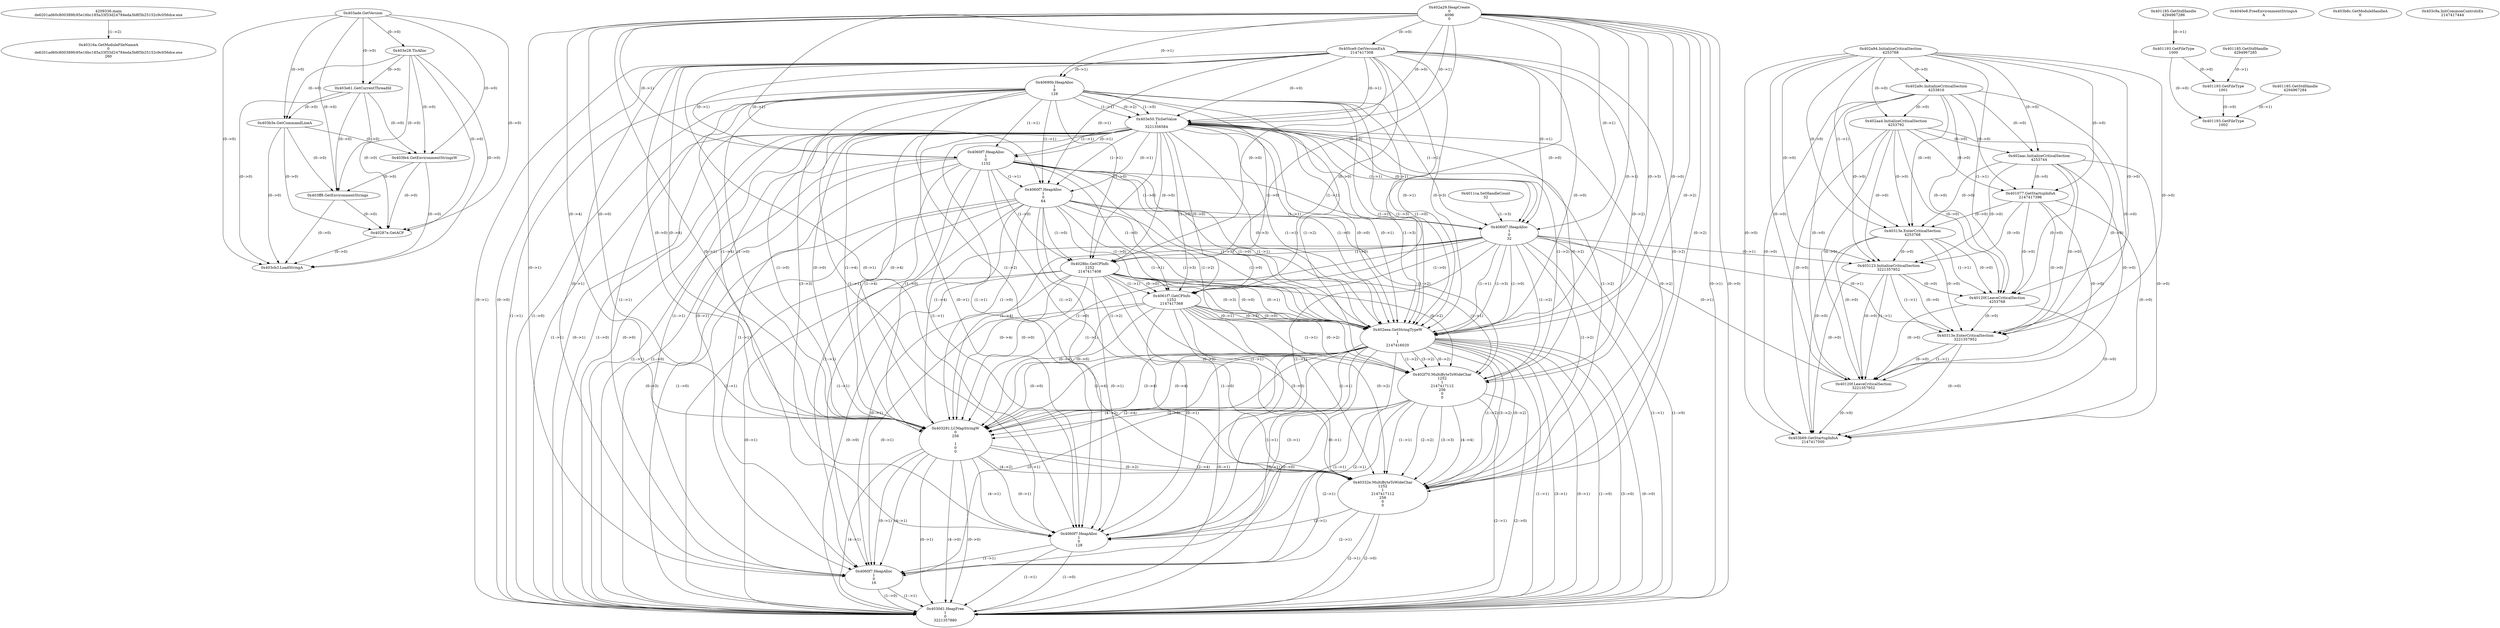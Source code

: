 // Global SCDG with merge call
digraph {
	0 [label="4209336.main
de6201ad60c800389fc95e16bc185a33f33d24784eda3b8f3b25152c9c056dce.exe"]
	1 [label="0x403ade.GetVersion
"]
	2 [label="0x402a29.HeapCreate
0
4096
0"]
	3 [label="0x405ce9.GetVersionExA
2147417308"]
	2 -> 3 [label="(0-->0)"]
	4 [label="0x402a94.InitializeCriticalSection
4253768"]
	5 [label="0x402a9c.InitializeCriticalSection
4253816"]
	4 -> 5 [label="(0-->0)"]
	6 [label="0x402aa4.InitializeCriticalSection
4253792"]
	4 -> 6 [label="(0-->0)"]
	5 -> 6 [label="(0-->0)"]
	7 [label="0x402aac.InitializeCriticalSection
4253744"]
	4 -> 7 [label="(0-->0)"]
	5 -> 7 [label="(0-->0)"]
	6 -> 7 [label="(0-->0)"]
	8 [label="0x403e28.TlsAlloc
"]
	1 -> 8 [label="(0-->0)"]
	9 [label="0x40690b.HeapAlloc
1
8
128"]
	2 -> 9 [label="(0-->1)"]
	3 -> 9 [label="(0-->1)"]
	10 [label="0x403e50.TlsSetValue
1
3221356584"]
	2 -> 10 [label="(0-->1)"]
	3 -> 10 [label="(0-->1)"]
	9 -> 10 [label="(1-->1)"]
	9 -> 10 [label="(0-->2)"]
	2 -> 10 [label="(0-->0)"]
	3 -> 10 [label="(0-->0)"]
	9 -> 10 [label="(1-->0)"]
	11 [label="0x403e61.GetCurrentThreadId
"]
	1 -> 11 [label="(0-->0)"]
	8 -> 11 [label="(0-->0)"]
	12 [label="0x4060f7.HeapAlloc
1
0
1152"]
	2 -> 12 [label="(0-->1)"]
	3 -> 12 [label="(0-->1)"]
	9 -> 12 [label="(1-->1)"]
	10 -> 12 [label="(1-->1)"]
	10 -> 12 [label="(0-->1)"]
	13 [label="0x401077.GetStartupInfoA
2147417396"]
	4 -> 13 [label="(0-->0)"]
	5 -> 13 [label="(0-->0)"]
	6 -> 13 [label="(0-->0)"]
	7 -> 13 [label="(0-->0)"]
	14 [label="0x401185.GetStdHandle
4294967286"]
	15 [label="0x401193.GetFileType
1000"]
	14 -> 15 [label="(0-->1)"]
	16 [label="0x401185.GetStdHandle
4294967285"]
	17 [label="0x401193.GetFileType
1001"]
	16 -> 17 [label="(0-->1)"]
	15 -> 17 [label="(0-->0)"]
	18 [label="0x401185.GetStdHandle
4294967284"]
	19 [label="0x401193.GetFileType
1002"]
	18 -> 19 [label="(0-->1)"]
	15 -> 19 [label="(0-->0)"]
	17 -> 19 [label="(0-->0)"]
	20 [label="0x4011ca.SetHandleCount
32"]
	21 [label="0x403b3e.GetCommandLineA
"]
	1 -> 21 [label="(0-->0)"]
	8 -> 21 [label="(0-->0)"]
	11 -> 21 [label="(0-->0)"]
	22 [label="0x403fe4.GetEnvironmentStringsW
"]
	1 -> 22 [label="(0-->0)"]
	8 -> 22 [label="(0-->0)"]
	11 -> 22 [label="(0-->0)"]
	21 -> 22 [label="(0-->0)"]
	23 [label="0x403ff8.GetEnvironmentStrings
"]
	1 -> 23 [label="(0-->0)"]
	8 -> 23 [label="(0-->0)"]
	11 -> 23 [label="(0-->0)"]
	21 -> 23 [label="(0-->0)"]
	22 -> 23 [label="(0-->0)"]
	24 [label="0x4060f7.HeapAlloc
1
0
64"]
	2 -> 24 [label="(0-->1)"]
	3 -> 24 [label="(0-->1)"]
	9 -> 24 [label="(1-->1)"]
	10 -> 24 [label="(1-->1)"]
	10 -> 24 [label="(0-->1)"]
	12 -> 24 [label="(1-->1)"]
	25 [label="0x4040e8.FreeEnvironmentStringsA
A"]
	26 [label="0x4060f7.HeapAlloc
1
0
32"]
	2 -> 26 [label="(0-->1)"]
	3 -> 26 [label="(0-->1)"]
	9 -> 26 [label="(1-->1)"]
	10 -> 26 [label="(1-->1)"]
	10 -> 26 [label="(0-->1)"]
	12 -> 26 [label="(1-->1)"]
	24 -> 26 [label="(1-->1)"]
	20 -> 26 [label="(1-->3)"]
	27 [label="0x40313e.EnterCriticalSection
4253768"]
	4 -> 27 [label="(1-->1)"]
	4 -> 27 [label="(0-->0)"]
	5 -> 27 [label="(0-->0)"]
	6 -> 27 [label="(0-->0)"]
	7 -> 27 [label="(0-->0)"]
	13 -> 27 [label="(0-->0)"]
	28 [label="0x403123.InitializeCriticalSection
3221357952"]
	26 -> 28 [label="(0-->1)"]
	4 -> 28 [label="(0-->0)"]
	5 -> 28 [label="(0-->0)"]
	6 -> 28 [label="(0-->0)"]
	7 -> 28 [label="(0-->0)"]
	13 -> 28 [label="(0-->0)"]
	27 -> 28 [label="(0-->0)"]
	29 [label="0x40120f.LeaveCriticalSection
4253768"]
	4 -> 29 [label="(1-->1)"]
	27 -> 29 [label="(1-->1)"]
	4 -> 29 [label="(0-->0)"]
	5 -> 29 [label="(0-->0)"]
	6 -> 29 [label="(0-->0)"]
	7 -> 29 [label="(0-->0)"]
	13 -> 29 [label="(0-->0)"]
	27 -> 29 [label="(0-->0)"]
	28 -> 29 [label="(0-->0)"]
	30 [label="0x40313e.EnterCriticalSection
3221357952"]
	26 -> 30 [label="(0-->1)"]
	28 -> 30 [label="(1-->1)"]
	4 -> 30 [label="(0-->0)"]
	5 -> 30 [label="(0-->0)"]
	6 -> 30 [label="(0-->0)"]
	7 -> 30 [label="(0-->0)"]
	13 -> 30 [label="(0-->0)"]
	27 -> 30 [label="(0-->0)"]
	28 -> 30 [label="(0-->0)"]
	29 -> 30 [label="(0-->0)"]
	31 [label="0x40287e.GetACP
"]
	1 -> 31 [label="(0-->0)"]
	8 -> 31 [label="(0-->0)"]
	11 -> 31 [label="(0-->0)"]
	21 -> 31 [label="(0-->0)"]
	22 -> 31 [label="(0-->0)"]
	23 -> 31 [label="(0-->0)"]
	32 [label="0x4028bc.GetCPInfo
1252
2147417408"]
	2 -> 32 [label="(0-->0)"]
	3 -> 32 [label="(0-->0)"]
	9 -> 32 [label="(1-->0)"]
	10 -> 32 [label="(1-->0)"]
	10 -> 32 [label="(0-->0)"]
	12 -> 32 [label="(1-->0)"]
	24 -> 32 [label="(1-->0)"]
	26 -> 32 [label="(1-->0)"]
	33 [label="0x4061f7.GetCPInfo
1252
2147417368"]
	32 -> 33 [label="(1-->1)"]
	2 -> 33 [label="(0-->0)"]
	3 -> 33 [label="(0-->0)"]
	9 -> 33 [label="(1-->0)"]
	10 -> 33 [label="(1-->0)"]
	10 -> 33 [label="(0-->0)"]
	12 -> 33 [label="(1-->0)"]
	24 -> 33 [label="(1-->0)"]
	26 -> 33 [label="(1-->0)"]
	32 -> 33 [label="(0-->0)"]
	34 [label="0x402eea.GetStringTypeW
1

1
2147416020"]
	2 -> 34 [label="(0-->1)"]
	3 -> 34 [label="(0-->1)"]
	9 -> 34 [label="(1-->1)"]
	10 -> 34 [label="(1-->1)"]
	10 -> 34 [label="(0-->1)"]
	12 -> 34 [label="(1-->1)"]
	24 -> 34 [label="(1-->1)"]
	26 -> 34 [label="(1-->1)"]
	32 -> 34 [label="(0-->1)"]
	33 -> 34 [label="(0-->1)"]
	2 -> 34 [label="(0-->3)"]
	3 -> 34 [label="(0-->3)"]
	9 -> 34 [label="(1-->3)"]
	10 -> 34 [label="(1-->3)"]
	10 -> 34 [label="(0-->3)"]
	12 -> 34 [label="(1-->3)"]
	24 -> 34 [label="(1-->3)"]
	26 -> 34 [label="(1-->3)"]
	32 -> 34 [label="(0-->3)"]
	33 -> 34 [label="(0-->3)"]
	2 -> 34 [label="(0-->0)"]
	3 -> 34 [label="(0-->0)"]
	9 -> 34 [label="(1-->0)"]
	10 -> 34 [label="(1-->0)"]
	10 -> 34 [label="(0-->0)"]
	12 -> 34 [label="(1-->0)"]
	24 -> 34 [label="(1-->0)"]
	26 -> 34 [label="(1-->0)"]
	32 -> 34 [label="(0-->0)"]
	33 -> 34 [label="(0-->0)"]
	35 [label="0x402f70.MultiByteToWideChar
1252
1
2147417112
256
0
0"]
	32 -> 35 [label="(1-->1)"]
	33 -> 35 [label="(1-->1)"]
	2 -> 35 [label="(0-->2)"]
	3 -> 35 [label="(0-->2)"]
	9 -> 35 [label="(1-->2)"]
	10 -> 35 [label="(1-->2)"]
	10 -> 35 [label="(0-->2)"]
	12 -> 35 [label="(1-->2)"]
	24 -> 35 [label="(1-->2)"]
	26 -> 35 [label="(1-->2)"]
	32 -> 35 [label="(0-->2)"]
	33 -> 35 [label="(0-->2)"]
	34 -> 35 [label="(1-->2)"]
	34 -> 35 [label="(3-->2)"]
	34 -> 35 [label="(0-->2)"]
	36 [label="0x403291.LCMapStringW
0
256

1
0
0"]
	35 -> 36 [label="(4-->2)"]
	2 -> 36 [label="(0-->4)"]
	3 -> 36 [label="(0-->4)"]
	9 -> 36 [label="(1-->4)"]
	10 -> 36 [label="(1-->4)"]
	10 -> 36 [label="(0-->4)"]
	12 -> 36 [label="(1-->4)"]
	24 -> 36 [label="(1-->4)"]
	26 -> 36 [label="(1-->4)"]
	32 -> 36 [label="(0-->4)"]
	33 -> 36 [label="(0-->4)"]
	34 -> 36 [label="(1-->4)"]
	34 -> 36 [label="(3-->4)"]
	34 -> 36 [label="(0-->4)"]
	35 -> 36 [label="(2-->4)"]
	2 -> 36 [label="(0-->0)"]
	3 -> 36 [label="(0-->0)"]
	9 -> 36 [label="(1-->0)"]
	10 -> 36 [label="(1-->0)"]
	10 -> 36 [label="(0-->0)"]
	12 -> 36 [label="(1-->0)"]
	24 -> 36 [label="(1-->0)"]
	26 -> 36 [label="(1-->0)"]
	32 -> 36 [label="(0-->0)"]
	33 -> 36 [label="(0-->0)"]
	34 -> 36 [label="(1-->0)"]
	34 -> 36 [label="(3-->0)"]
	34 -> 36 [label="(0-->0)"]
	35 -> 36 [label="(2-->0)"]
	37 [label="0x40332e.MultiByteToWideChar
1252
1
2147417112
256
0
0"]
	32 -> 37 [label="(1-->1)"]
	33 -> 37 [label="(1-->1)"]
	35 -> 37 [label="(1-->1)"]
	2 -> 37 [label="(0-->2)"]
	3 -> 37 [label="(0-->2)"]
	9 -> 37 [label="(1-->2)"]
	10 -> 37 [label="(1-->2)"]
	10 -> 37 [label="(0-->2)"]
	12 -> 37 [label="(1-->2)"]
	24 -> 37 [label="(1-->2)"]
	26 -> 37 [label="(1-->2)"]
	32 -> 37 [label="(0-->2)"]
	33 -> 37 [label="(0-->2)"]
	34 -> 37 [label="(1-->2)"]
	34 -> 37 [label="(3-->2)"]
	34 -> 37 [label="(0-->2)"]
	35 -> 37 [label="(2-->2)"]
	36 -> 37 [label="(4-->2)"]
	36 -> 37 [label="(0-->2)"]
	35 -> 37 [label="(3-->3)"]
	35 -> 37 [label="(4-->4)"]
	36 -> 37 [label="(2-->4)"]
	38 [label="0x40120f.LeaveCriticalSection
3221357952"]
	26 -> 38 [label="(0-->1)"]
	28 -> 38 [label="(1-->1)"]
	30 -> 38 [label="(1-->1)"]
	4 -> 38 [label="(0-->0)"]
	5 -> 38 [label="(0-->0)"]
	6 -> 38 [label="(0-->0)"]
	7 -> 38 [label="(0-->0)"]
	13 -> 38 [label="(0-->0)"]
	27 -> 38 [label="(0-->0)"]
	28 -> 38 [label="(0-->0)"]
	29 -> 38 [label="(0-->0)"]
	30 -> 38 [label="(0-->0)"]
	39 [label="0x40316a.GetModuleFileNameA
0
de6201ad60c800389fc95e16bc185a33f33d24784eda3b8f3b25152c9c056dce.exe
260"]
	0 -> 39 [label="(1-->2)"]
	40 [label="0x4060f7.HeapAlloc
1
0
128"]
	2 -> 40 [label="(0-->1)"]
	3 -> 40 [label="(0-->1)"]
	9 -> 40 [label="(1-->1)"]
	10 -> 40 [label="(1-->1)"]
	10 -> 40 [label="(0-->1)"]
	12 -> 40 [label="(1-->1)"]
	24 -> 40 [label="(1-->1)"]
	26 -> 40 [label="(1-->1)"]
	32 -> 40 [label="(0-->1)"]
	33 -> 40 [label="(0-->1)"]
	34 -> 40 [label="(1-->1)"]
	34 -> 40 [label="(3-->1)"]
	34 -> 40 [label="(0-->1)"]
	35 -> 40 [label="(2-->1)"]
	36 -> 40 [label="(4-->1)"]
	36 -> 40 [label="(0-->1)"]
	37 -> 40 [label="(2-->1)"]
	9 -> 40 [label="(3-->3)"]
	41 [label="0x4060f7.HeapAlloc
1
0
16"]
	2 -> 41 [label="(0-->1)"]
	3 -> 41 [label="(0-->1)"]
	9 -> 41 [label="(1-->1)"]
	10 -> 41 [label="(1-->1)"]
	10 -> 41 [label="(0-->1)"]
	12 -> 41 [label="(1-->1)"]
	24 -> 41 [label="(1-->1)"]
	26 -> 41 [label="(1-->1)"]
	32 -> 41 [label="(0-->1)"]
	33 -> 41 [label="(0-->1)"]
	34 -> 41 [label="(1-->1)"]
	34 -> 41 [label="(3-->1)"]
	34 -> 41 [label="(0-->1)"]
	35 -> 41 [label="(2-->1)"]
	36 -> 41 [label="(4-->1)"]
	36 -> 41 [label="(0-->1)"]
	37 -> 41 [label="(2-->1)"]
	40 -> 41 [label="(1-->1)"]
	42 [label="0x4030d1.HeapFree
1
0
3221357880"]
	2 -> 42 [label="(0-->1)"]
	3 -> 42 [label="(0-->1)"]
	9 -> 42 [label="(1-->1)"]
	10 -> 42 [label="(1-->1)"]
	10 -> 42 [label="(0-->1)"]
	12 -> 42 [label="(1-->1)"]
	24 -> 42 [label="(1-->1)"]
	26 -> 42 [label="(1-->1)"]
	32 -> 42 [label="(0-->1)"]
	33 -> 42 [label="(0-->1)"]
	34 -> 42 [label="(1-->1)"]
	34 -> 42 [label="(3-->1)"]
	34 -> 42 [label="(0-->1)"]
	35 -> 42 [label="(2-->1)"]
	36 -> 42 [label="(4-->1)"]
	36 -> 42 [label="(0-->1)"]
	37 -> 42 [label="(2-->1)"]
	40 -> 42 [label="(1-->1)"]
	41 -> 42 [label="(1-->1)"]
	24 -> 42 [label="(0-->3)"]
	2 -> 42 [label="(0-->0)"]
	3 -> 42 [label="(0-->0)"]
	9 -> 42 [label="(1-->0)"]
	10 -> 42 [label="(1-->0)"]
	10 -> 42 [label="(0-->0)"]
	12 -> 42 [label="(1-->0)"]
	24 -> 42 [label="(1-->0)"]
	26 -> 42 [label="(1-->0)"]
	32 -> 42 [label="(0-->0)"]
	33 -> 42 [label="(0-->0)"]
	34 -> 42 [label="(1-->0)"]
	34 -> 42 [label="(3-->0)"]
	34 -> 42 [label="(0-->0)"]
	35 -> 42 [label="(2-->0)"]
	36 -> 42 [label="(4-->0)"]
	36 -> 42 [label="(0-->0)"]
	37 -> 42 [label="(2-->0)"]
	40 -> 42 [label="(1-->0)"]
	41 -> 42 [label="(1-->0)"]
	43 [label="0x403b69.GetStartupInfoA
2147417500"]
	4 -> 43 [label="(0-->0)"]
	5 -> 43 [label="(0-->0)"]
	6 -> 43 [label="(0-->0)"]
	7 -> 43 [label="(0-->0)"]
	13 -> 43 [label="(0-->0)"]
	27 -> 43 [label="(0-->0)"]
	28 -> 43 [label="(0-->0)"]
	29 -> 43 [label="(0-->0)"]
	30 -> 43 [label="(0-->0)"]
	38 -> 43 [label="(0-->0)"]
	44 [label="0x403b8c.GetModuleHandleA
0"]
	45 [label="0x403c9a.InitCommonControlsEx
2147417444"]
	46 [label="0x403cb3.LoadStringA
"]
	1 -> 46 [label="(0-->0)"]
	8 -> 46 [label="(0-->0)"]
	11 -> 46 [label="(0-->0)"]
	21 -> 46 [label="(0-->0)"]
	22 -> 46 [label="(0-->0)"]
	23 -> 46 [label="(0-->0)"]
	31 -> 46 [label="(0-->0)"]
}
